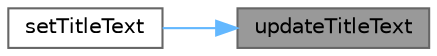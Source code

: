 digraph "updateTitleText"
{
 // LATEX_PDF_SIZE
  bgcolor="transparent";
  edge [fontname=Helvetica,fontsize=10,labelfontname=Helvetica,labelfontsize=10];
  node [fontname=Helvetica,fontsize=10,shape=box,height=0.2,width=0.4];
  rankdir="RL";
  Node1 [id="Node000001",label="updateTitleText",height=0.2,width=0.4,color="gray40", fillcolor="grey60", style="filled", fontcolor="black",tooltip="更新标题文本，处理文本截断"];
  Node1 -> Node2 [id="edge1_Node000001_Node000002",dir="back",color="steelblue1",style="solid",tooltip=" "];
  Node2 [id="Node000002",label="setTitleText",height=0.2,width=0.4,color="grey40", fillcolor="white", style="filled",URL="$class_channel_block.html#a997c73e54d8d4bfab717687ead82f531",tooltip="设置标题文本"];
}
